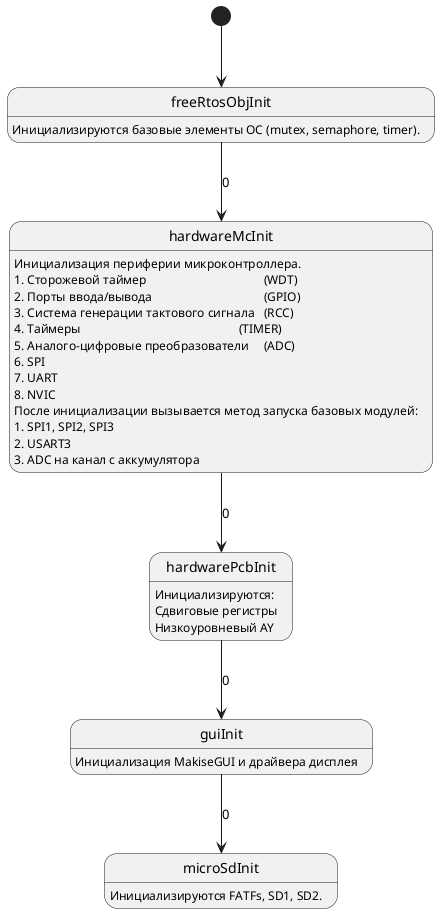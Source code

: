 CLASS_NAME						=		AyPlayer
FILE_WITH_CLASS_DESCRIPTION		=		ayplayer.h

@startuml

[*] --> s0

state "freeRtosObjInit" as s0 {
s0:Инициализируются базовые элементы ОС (mutex, semaphore, timer).
}

s0 --> s1								: 0

state "hardwareMcInit" as s1 {
s1: Инициализация периферии микроконтроллера.
s1:1. Сторожевой таймер\t\t\t\t\t(WDT)
s1:2. Порты ввода/вывода\t\t\t\t\t(GPIO)
s1:3. Система генерации тактового сигнала\t(RCC)
s1:4. Таймеры\t\t\t\t\t\t\t(TIMER)
s1:5. Аналого-цифровые преобразователи\t(ADC)
s1:6. SPI
s1:7. UART
s1:8. NVIC
s1:После инициализации вызывается метод запуска базовых модулей:
s1:1. SPI1, SPI2, SPI3
s1:2. USART3
s1:3. ADC на канал с аккумулятора
}

s1 --> s2								: 0

state "hardwarePcbInit" as s2 {
s2:Инициализируются:
s2:Сдвиговые регистры
s2:Низкоуровневый AY
}

s2 --> s3								: 0

state "guiInit" as s3 {
s3:Инициализация MakiseGUI и драйвера дисплея
}

s3 --> s4								: 0

state "microSdInit" as s4 {
s4:Инициализируются FATFs, SD1, SD2.
}

@enduml
